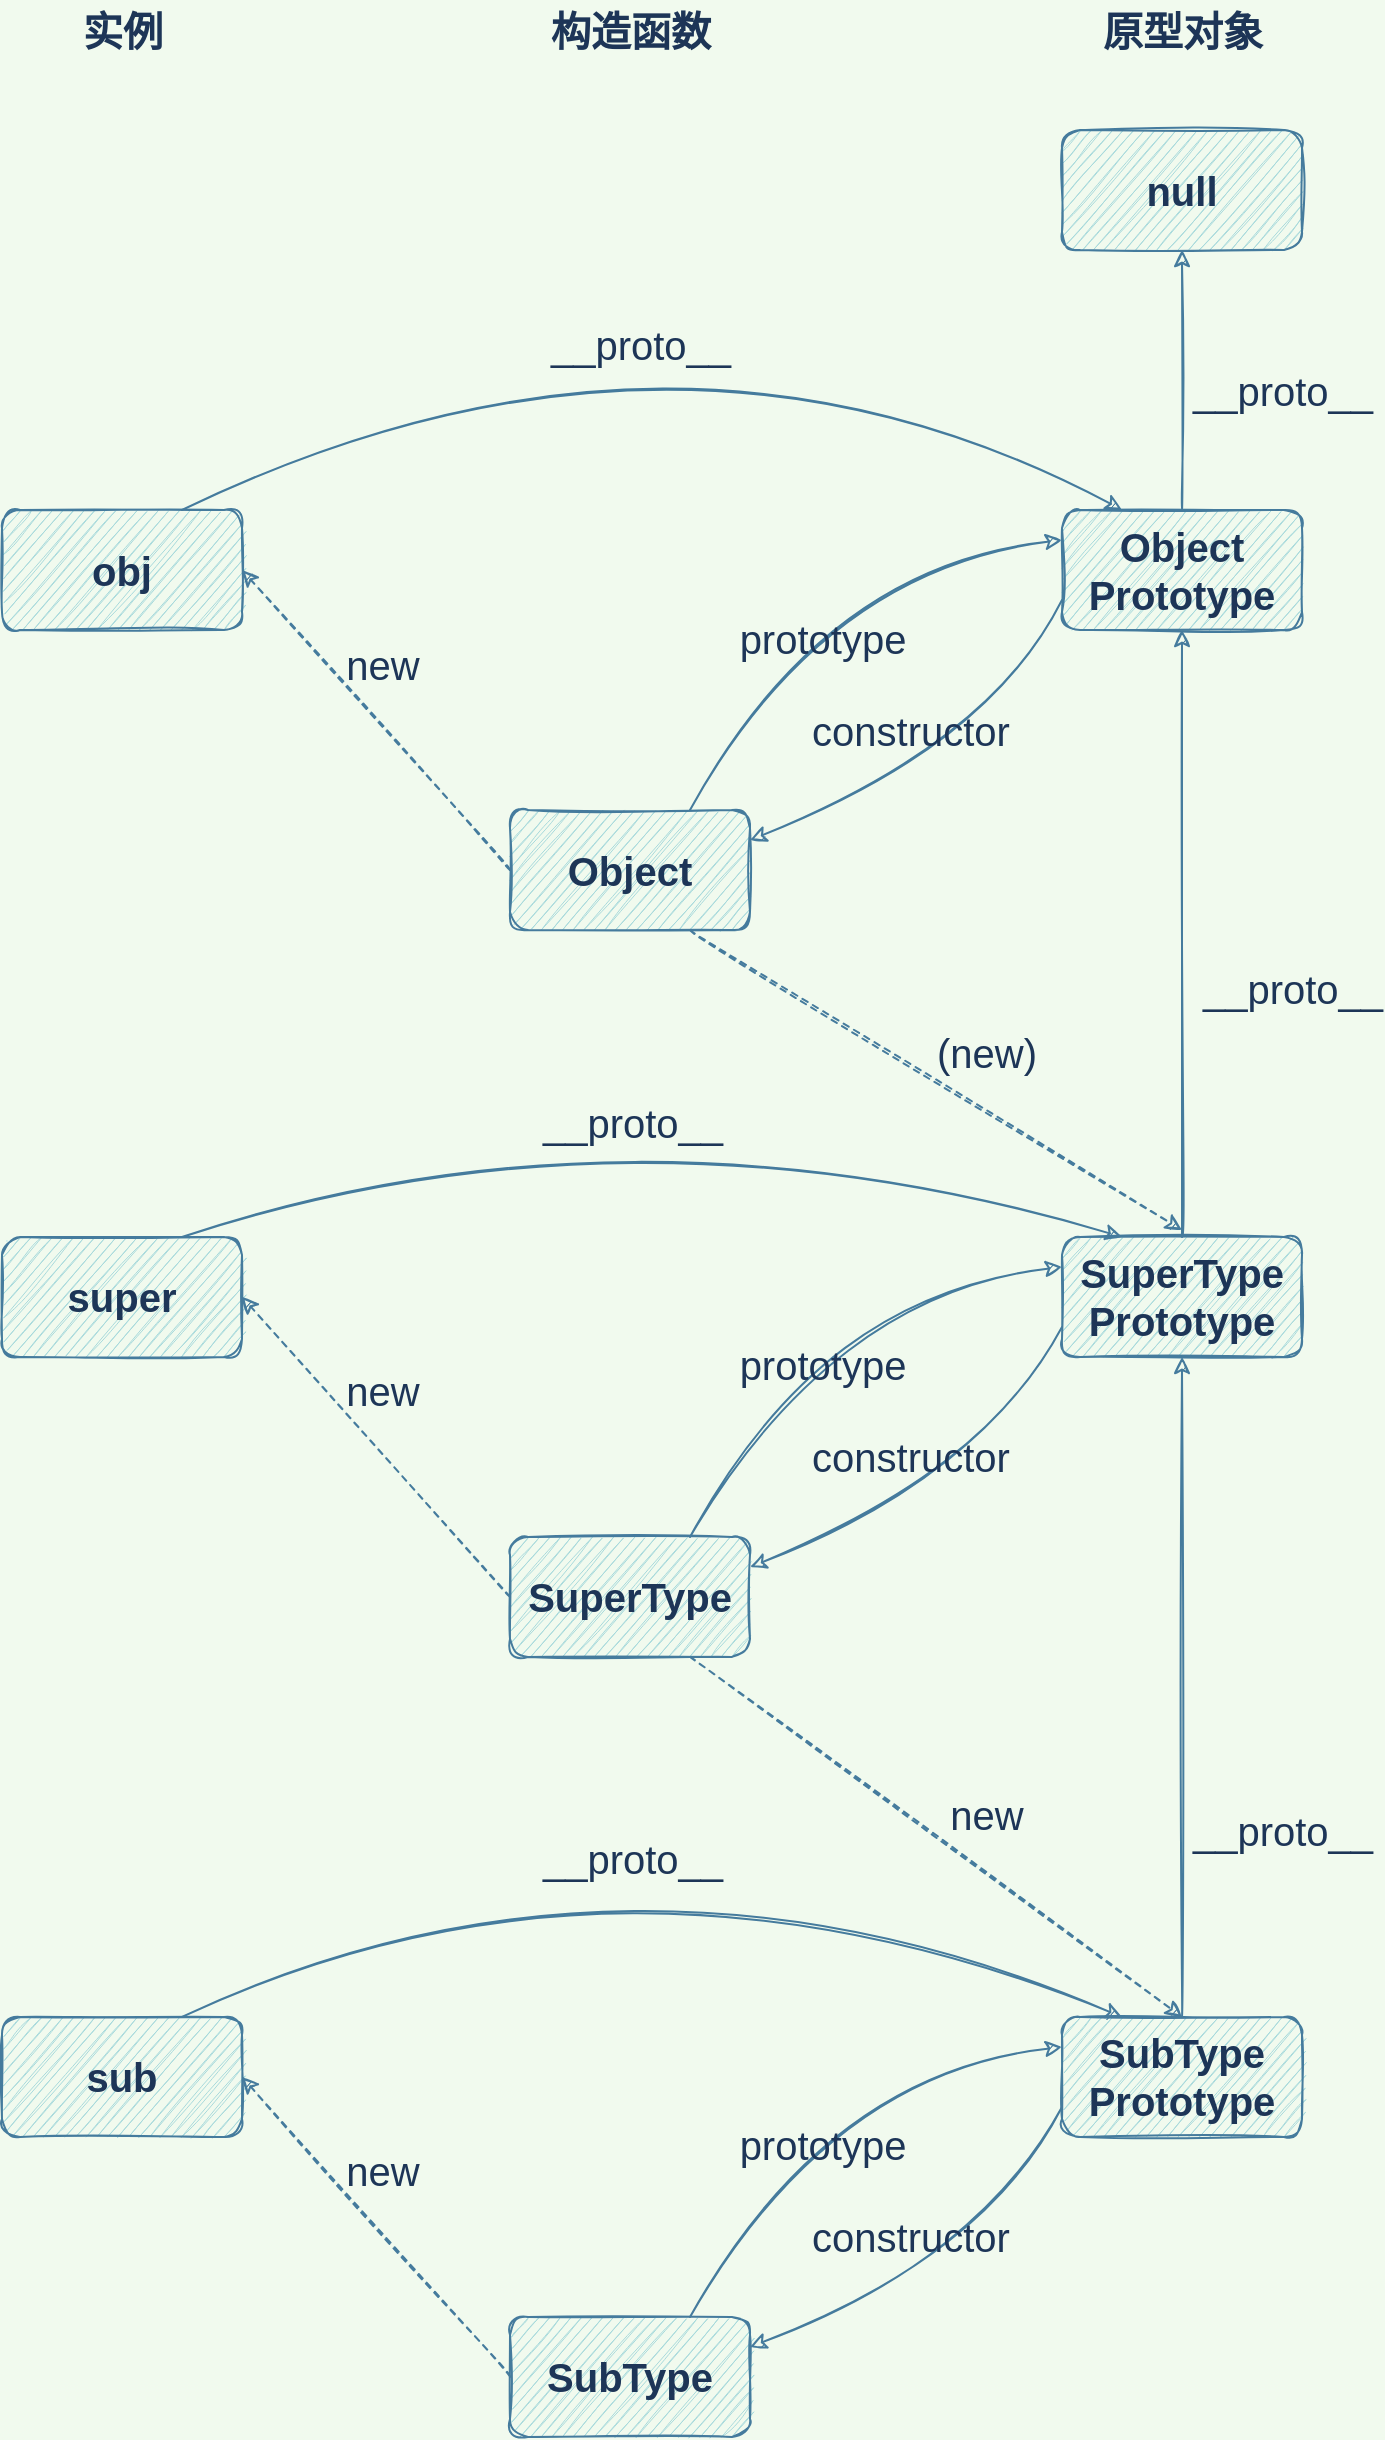 <mxfile version="14.2.9" type="dropbox"><diagram id="B0ddarkSCNtASzivR3se" name="第 1 页"><mxGraphModel dx="946" dy="646" grid="1" gridSize="10" guides="1" tooltips="1" connect="1" arrows="1" fold="1" page="1" pageScale="1" pageWidth="827" pageHeight="2069" background="#F1FAEE" math="0" shadow="0"><root><mxCell id="0"/><mxCell id="1" parent="0"/><mxCell id="anvt8YzbZgSC5yBPMMVC-6" value="&lt;font face=&quot;Comic Sans MS&quot; style=&quot;font-size: 20px;&quot;&gt;实例&lt;/font&gt;" style="text;html=1;resizable=0;autosize=1;align=center;verticalAlign=middle;points=[];fillColor=none;strokeColor=none;fontStyle=1;labelBackgroundColor=none;horizontal=1;fontSize=20;fontColor=#1D3557;sketch=1;rounded=1;" parent="1" vertex="1"><mxGeometry x="80" y="65" width="60" height="30" as="geometry"/></mxCell><mxCell id="anvt8YzbZgSC5yBPMMVC-7" value="&lt;font face=&quot;Comic Sans MS&quot; style=&quot;font-size: 20px&quot;&gt;构造函数&lt;/font&gt;" style="text;html=1;resizable=0;autosize=1;align=center;verticalAlign=middle;points=[];fillColor=none;strokeColor=none;fontStyle=1;labelBackgroundColor=none;horizontal=1;fontSize=20;fontColor=#1D3557;sketch=1;rounded=1;" parent="1" vertex="1"><mxGeometry x="314" y="65" width="100" height="30" as="geometry"/></mxCell><mxCell id="anvt8YzbZgSC5yBPMMVC-8" value="&lt;font face=&quot;Comic Sans MS&quot; style=&quot;font-size: 20px&quot;&gt;原型对象&lt;/font&gt;" style="text;html=1;resizable=0;autosize=1;align=center;verticalAlign=middle;points=[];fillColor=none;strokeColor=none;fontStyle=1;labelBackgroundColor=none;horizontal=1;fontSize=20;fontColor=#1D3557;sketch=1;rounded=1;" parent="1" vertex="1"><mxGeometry x="590" y="65" width="100" height="30" as="geometry"/></mxCell><mxCell id="anvt8YzbZgSC5yBPMMVC-9" value="obj" style="whiteSpace=wrap;html=1;labelBackgroundColor=none;fontSize=20;align=center;fillColor=#A8DADC;strokeColor=#457B9D;fontColor=#1D3557;sketch=1;rounded=1;fontStyle=1" parent="1" vertex="1"><mxGeometry x="50" y="320" width="120" height="60" as="geometry"/></mxCell><mxCell id="anvt8YzbZgSC5yBPMMVC-10" value="Object" style="whiteSpace=wrap;html=1;labelBackgroundColor=none;fontSize=20;fillColor=#A8DADC;strokeColor=#457B9D;fontColor=#1D3557;sketch=1;rounded=1;fontStyle=1" parent="1" vertex="1"><mxGeometry x="304" y="470" width="120" height="60" as="geometry"/></mxCell><mxCell id="anvt8YzbZgSC5yBPMMVC-14" value="Object Prototype" style="whiteSpace=wrap;html=1;labelBackgroundColor=none;fontSize=20;fillColor=#A8DADC;strokeColor=#457B9D;fontColor=#1D3557;sketch=1;rounded=1;fontStyle=1" parent="1" vertex="1"><mxGeometry x="580" y="320" width="120" height="60" as="geometry"/></mxCell><mxCell id="anvt8YzbZgSC5yBPMMVC-19" value="" style="endArrow=classic;html=1;fontSize=20;exitX=0.75;exitY=0;exitDx=0;exitDy=0;strokeColor=#457B9D;fontColor=#1D3557;entryX=0;entryY=0.25;entryDx=0;entryDy=0;labelBackgroundColor=#F1FAEE;sketch=1;curved=1;" parent="1" source="anvt8YzbZgSC5yBPMMVC-10" target="anvt8YzbZgSC5yBPMMVC-14" edge="1"><mxGeometry width="50" height="50" relative="1" as="geometry"><mxPoint x="440" y="350" as="sourcePoint"/><mxPoint x="440" y="440" as="targetPoint"/><Array as="points"><mxPoint x="460" y="350"/></Array></mxGeometry></mxCell><mxCell id="anvt8YzbZgSC5yBPMMVC-33" value="prototype" style="edgeLabel;html=1;align=center;verticalAlign=middle;resizable=0;points=[];fontSize=20;fontColor=#1D3557;labelBackgroundColor=none;" parent="anvt8YzbZgSC5yBPMMVC-19" vertex="1" connectable="0"><mxGeometry x="-0.308" y="-8" relative="1" as="geometry"><mxPoint x="15.84" y="-12.52" as="offset"/></mxGeometry></mxCell><mxCell id="anvt8YzbZgSC5yBPMMVC-30" value="" style="endArrow=classic;html=1;fontSize=20;exitX=0;exitY=0.75;exitDx=0;exitDy=0;strokeColor=#457B9D;fontColor=#1D3557;entryX=1;entryY=0.25;entryDx=0;entryDy=0;labelBackgroundColor=#F1FAEE;sketch=1;curved=1;" parent="1" source="anvt8YzbZgSC5yBPMMVC-14" target="anvt8YzbZgSC5yBPMMVC-10" edge="1"><mxGeometry width="50" height="50" relative="1" as="geometry"><mxPoint x="640" y="315" as="sourcePoint"/><mxPoint x="350" y="315" as="targetPoint"/><Array as="points"><mxPoint x="540" y="440"/></Array></mxGeometry></mxCell><mxCell id="anvt8YzbZgSC5yBPMMVC-34" value="constructor" style="edgeLabel;html=1;align=center;verticalAlign=middle;resizable=0;points=[];fontSize=20;fontColor=#1D3557;labelBackgroundColor=none;" parent="anvt8YzbZgSC5yBPMMVC-30" vertex="1" connectable="0"><mxGeometry x="0.199" y="-5" relative="1" as="geometry"><mxPoint x="2.92" y="-20.58" as="offset"/></mxGeometry></mxCell><mxCell id="anvt8YzbZgSC5yBPMMVC-31" value="null" style="whiteSpace=wrap;html=1;strokeColor=#457B9D;fillColor=#A8DADC;fontColor=#1D3557;sketch=1;rounded=1;fontSize=20;fontStyle=1" parent="1" vertex="1"><mxGeometry x="580" y="130" width="120" height="60" as="geometry"/></mxCell><mxCell id="anvt8YzbZgSC5yBPMMVC-32" value="" style="endArrow=classic;html=1;fontSize=20;exitX=0.5;exitY=0;exitDx=0;exitDy=0;strokeColor=#457B9D;fontColor=#1D3557;entryX=0.5;entryY=1;entryDx=0;entryDy=0;labelBackgroundColor=#F1FAEE;sketch=1;curved=1;" parent="1" source="anvt8YzbZgSC5yBPMMVC-14" target="anvt8YzbZgSC5yBPMMVC-31" edge="1"><mxGeometry width="50" height="50" relative="1" as="geometry"><mxPoint x="630" y="255" as="sourcePoint"/><mxPoint x="720" y="255" as="targetPoint"/><Array as="points"/></mxGeometry></mxCell><mxCell id="anvt8YzbZgSC5yBPMMVC-35" value="__proto__" style="edgeLabel;html=1;align=center;verticalAlign=middle;resizable=0;points=[];fontSize=20;fontColor=#1D3557;labelBackgroundColor=none;" parent="anvt8YzbZgSC5yBPMMVC-32" vertex="1" connectable="0"><mxGeometry x="0.108" y="1" relative="1" as="geometry"><mxPoint x="51" y="12" as="offset"/></mxGeometry></mxCell><mxCell id="anvt8YzbZgSC5yBPMMVC-43" value="" style="endArrow=classic;html=1;fontSize=20;exitX=0.5;exitY=0;exitDx=0;exitDy=0;strokeColor=#457B9D;fontColor=#1D3557;entryX=0.5;entryY=1;entryDx=0;entryDy=0;labelBackgroundColor=#F1FAEE;sketch=1;curved=1;" parent="1" source="anvt8YzbZgSC5yBPMMVC-92" target="anvt8YzbZgSC5yBPMMVC-14" edge="1"><mxGeometry width="50" height="50" relative="1" as="geometry"><mxPoint x="640" y="550" as="sourcePoint"/><mxPoint x="660" y="390" as="targetPoint"/><Array as="points"/></mxGeometry></mxCell><mxCell id="anvt8YzbZgSC5yBPMMVC-45" value="" style="endArrow=classic;html=1;fontSize=20;strokeColor=#457B9D;fontColor=#1D3557;labelBackgroundColor=#F1FAEE;sketch=1;curved=1;exitX=0;exitY=0.5;exitDx=0;exitDy=0;entryX=1;entryY=0.5;entryDx=0;entryDy=0;dashed=1;" parent="1" source="anvt8YzbZgSC5yBPMMVC-10" target="anvt8YzbZgSC5yBPMMVC-9" edge="1"><mxGeometry width="50" height="50" relative="1" as="geometry"><mxPoint x="290" y="410" as="sourcePoint"/><mxPoint x="180" y="360" as="targetPoint"/><Array as="points"/></mxGeometry></mxCell><mxCell id="anvt8YzbZgSC5yBPMMVC-46" value="new" style="edgeLabel;html=1;align=center;verticalAlign=middle;resizable=0;points=[];fontSize=20;fontColor=#1D3557;labelBackgroundColor=none;" parent="anvt8YzbZgSC5yBPMMVC-45" vertex="1" connectable="0"><mxGeometry x="0.108" y="1" relative="1" as="geometry"><mxPoint x="11" y="-21" as="offset"/></mxGeometry></mxCell><mxCell id="anvt8YzbZgSC5yBPMMVC-49" value="" style="endArrow=classic;html=1;fontSize=20;exitX=0.75;exitY=0;exitDx=0;exitDy=0;strokeColor=#457B9D;fontColor=#1D3557;entryX=0.25;entryY=0;entryDx=0;entryDy=0;labelBackgroundColor=#F1FAEE;sketch=1;curved=1;" parent="1" source="anvt8YzbZgSC5yBPMMVC-9" target="anvt8YzbZgSC5yBPMMVC-14" edge="1"><mxGeometry width="50" height="50" relative="1" as="geometry"><mxPoint x="130" y="320" as="sourcePoint"/><mxPoint x="600" y="320" as="targetPoint"/><Array as="points"><mxPoint x="390" y="200"/></Array></mxGeometry></mxCell><mxCell id="anvt8YzbZgSC5yBPMMVC-50" value="__proto__" style="edgeLabel;html=1;align=center;verticalAlign=middle;resizable=0;points=[];fontSize=20;fontColor=#1D3557;labelBackgroundColor=none;" parent="anvt8YzbZgSC5yBPMMVC-49" vertex="1" connectable="0"><mxGeometry x="-0.308" y="-8" relative="1" as="geometry"><mxPoint x="60.78" y="-11.77" as="offset"/></mxGeometry></mxCell><mxCell id="anvt8YzbZgSC5yBPMMVC-66" value="__proto__" style="edgeLabel;html=1;align=center;verticalAlign=middle;resizable=0;points=[];fontSize=20;fontColor=#1D3557;labelBackgroundColor=none;" parent="1" vertex="1" connectable="0"><mxGeometry x="670" y="560" as="geometry"><mxPoint x="25" y="-1" as="offset"/></mxGeometry></mxCell><mxCell id="anvt8YzbZgSC5yBPMMVC-90" value="super" style="whiteSpace=wrap;html=1;labelBackgroundColor=none;fontSize=20;align=center;fillColor=#A8DADC;strokeColor=#457B9D;fontColor=#1D3557;sketch=1;rounded=1;fontStyle=1" parent="1" vertex="1"><mxGeometry x="50" y="683.47" width="120" height="60" as="geometry"/></mxCell><mxCell id="anvt8YzbZgSC5yBPMMVC-91" value="SuperType" style="whiteSpace=wrap;html=1;labelBackgroundColor=none;fontSize=20;fillColor=#A8DADC;strokeColor=#457B9D;fontColor=#1D3557;sketch=1;rounded=1;fontStyle=1" parent="1" vertex="1"><mxGeometry x="304" y="833.47" width="120" height="60" as="geometry"/></mxCell><mxCell id="anvt8YzbZgSC5yBPMMVC-92" value="SuperType Prototype" style="whiteSpace=wrap;html=1;labelBackgroundColor=none;fontSize=20;fillColor=#A8DADC;strokeColor=#457B9D;fontColor=#1D3557;sketch=1;rounded=1;fontStyle=1" parent="1" vertex="1"><mxGeometry x="580" y="683.47" width="120" height="60" as="geometry"/></mxCell><mxCell id="anvt8YzbZgSC5yBPMMVC-93" value="" style="endArrow=classic;html=1;fontSize=20;exitX=0.75;exitY=0;exitDx=0;exitDy=0;strokeColor=#457B9D;fontColor=#1D3557;entryX=0;entryY=0.25;entryDx=0;entryDy=0;labelBackgroundColor=#F1FAEE;sketch=1;curved=1;" parent="1" source="anvt8YzbZgSC5yBPMMVC-91" target="anvt8YzbZgSC5yBPMMVC-92" edge="1"><mxGeometry width="50" height="50" relative="1" as="geometry"><mxPoint x="440" y="713.47" as="sourcePoint"/><mxPoint x="440" y="803.47" as="targetPoint"/><Array as="points"><mxPoint x="460" y="713.47"/></Array></mxGeometry></mxCell><mxCell id="anvt8YzbZgSC5yBPMMVC-94" value="prototype" style="edgeLabel;html=1;align=center;verticalAlign=middle;resizable=0;points=[];fontSize=20;fontColor=#1D3557;labelBackgroundColor=none;" parent="anvt8YzbZgSC5yBPMMVC-93" vertex="1" connectable="0"><mxGeometry x="-0.308" y="-8" relative="1" as="geometry"><mxPoint x="15.84" y="-12.52" as="offset"/></mxGeometry></mxCell><mxCell id="anvt8YzbZgSC5yBPMMVC-95" value="" style="endArrow=classic;html=1;fontSize=20;exitX=0;exitY=0.75;exitDx=0;exitDy=0;strokeColor=#457B9D;fontColor=#1D3557;entryX=1;entryY=0.25;entryDx=0;entryDy=0;labelBackgroundColor=#F1FAEE;sketch=1;curved=1;" parent="1" source="anvt8YzbZgSC5yBPMMVC-92" target="anvt8YzbZgSC5yBPMMVC-91" edge="1"><mxGeometry width="50" height="50" relative="1" as="geometry"><mxPoint x="640" y="678.47" as="sourcePoint"/><mxPoint x="350" y="678.47" as="targetPoint"/><Array as="points"><mxPoint x="540" y="803.47"/></Array></mxGeometry></mxCell><mxCell id="anvt8YzbZgSC5yBPMMVC-96" value="constructor" style="edgeLabel;html=1;align=center;verticalAlign=middle;resizable=0;points=[];fontSize=20;fontColor=#1D3557;labelBackgroundColor=none;" parent="anvt8YzbZgSC5yBPMMVC-95" vertex="1" connectable="0"><mxGeometry x="0.199" y="-5" relative="1" as="geometry"><mxPoint x="2.92" y="-20.58" as="offset"/></mxGeometry></mxCell><mxCell id="anvt8YzbZgSC5yBPMMVC-98" value="" style="endArrow=classic;html=1;fontSize=20;exitX=0.5;exitY=0;exitDx=0;exitDy=0;strokeColor=#457B9D;fontColor=#1D3557;entryX=0.5;entryY=1;entryDx=0;entryDy=0;labelBackgroundColor=#F1FAEE;sketch=1;curved=1;" parent="1" source="anvt8YzbZgSC5yBPMMVC-105" target="anvt8YzbZgSC5yBPMMVC-92" edge="1"><mxGeometry width="50" height="50" relative="1" as="geometry"><mxPoint x="640" y="913.47" as="sourcePoint"/><mxPoint x="660" y="753.47" as="targetPoint"/><Array as="points"/></mxGeometry></mxCell><mxCell id="anvt8YzbZgSC5yBPMMVC-99" value="" style="endArrow=classic;html=1;fontSize=20;strokeColor=#457B9D;fontColor=#1D3557;labelBackgroundColor=#F1FAEE;sketch=1;curved=1;exitX=0;exitY=0.5;exitDx=0;exitDy=0;entryX=1;entryY=0.5;entryDx=0;entryDy=0;dashed=1;" parent="1" source="anvt8YzbZgSC5yBPMMVC-91" target="anvt8YzbZgSC5yBPMMVC-90" edge="1"><mxGeometry width="50" height="50" relative="1" as="geometry"><mxPoint x="290" y="773.47" as="sourcePoint"/><mxPoint x="180" y="723.47" as="targetPoint"/><Array as="points"/></mxGeometry></mxCell><mxCell id="anvt8YzbZgSC5yBPMMVC-100" value="new" style="edgeLabel;html=1;align=center;verticalAlign=middle;resizable=0;points=[];fontSize=20;fontColor=#1D3557;labelBackgroundColor=none;" parent="anvt8YzbZgSC5yBPMMVC-99" vertex="1" connectable="0"><mxGeometry x="0.108" y="1" relative="1" as="geometry"><mxPoint x="11" y="-21" as="offset"/></mxGeometry></mxCell><mxCell id="anvt8YzbZgSC5yBPMMVC-102" value="__proto__" style="edgeLabel;html=1;align=center;verticalAlign=middle;resizable=0;points=[];fontSize=20;fontColor=#1D3557;labelBackgroundColor=none;" parent="1" vertex="1" connectable="0"><mxGeometry x="690" y="980" as="geometry"/></mxCell><mxCell id="anvt8YzbZgSC5yBPMMVC-103" value="sub" style="whiteSpace=wrap;html=1;labelBackgroundColor=none;fontSize=20;align=center;fillColor=#A8DADC;strokeColor=#457B9D;fontColor=#1D3557;sketch=1;rounded=1;fontStyle=1" parent="1" vertex="1"><mxGeometry x="50" y="1073.47" width="120" height="60" as="geometry"/></mxCell><mxCell id="anvt8YzbZgSC5yBPMMVC-104" value="SubType" style="whiteSpace=wrap;html=1;labelBackgroundColor=none;fontSize=20;fillColor=#A8DADC;strokeColor=#457B9D;fontColor=#1D3557;sketch=1;rounded=1;fontStyle=1" parent="1" vertex="1"><mxGeometry x="304" y="1223.47" width="120" height="60" as="geometry"/></mxCell><mxCell id="anvt8YzbZgSC5yBPMMVC-105" value="SubType Prototype" style="whiteSpace=wrap;html=1;labelBackgroundColor=none;fontSize=20;fillColor=#A8DADC;strokeColor=#457B9D;fontColor=#1D3557;sketch=1;rounded=1;fontStyle=1" parent="1" vertex="1"><mxGeometry x="580" y="1073.47" width="120" height="60" as="geometry"/></mxCell><mxCell id="anvt8YzbZgSC5yBPMMVC-106" value="" style="endArrow=classic;html=1;fontSize=20;exitX=0.75;exitY=0;exitDx=0;exitDy=0;strokeColor=#457B9D;fontColor=#1D3557;entryX=0;entryY=0.25;entryDx=0;entryDy=0;labelBackgroundColor=#F1FAEE;sketch=1;curved=1;" parent="1" source="anvt8YzbZgSC5yBPMMVC-104" target="anvt8YzbZgSC5yBPMMVC-105" edge="1"><mxGeometry width="50" height="50" relative="1" as="geometry"><mxPoint x="440" y="1103.47" as="sourcePoint"/><mxPoint x="440" y="1193.47" as="targetPoint"/><Array as="points"><mxPoint x="460" y="1103.47"/></Array></mxGeometry></mxCell><mxCell id="anvt8YzbZgSC5yBPMMVC-107" value="prototype" style="edgeLabel;html=1;align=center;verticalAlign=middle;resizable=0;points=[];fontSize=20;fontColor=#1D3557;labelBackgroundColor=none;" parent="anvt8YzbZgSC5yBPMMVC-106" vertex="1" connectable="0"><mxGeometry x="-0.308" y="-8" relative="1" as="geometry"><mxPoint x="15.84" y="-12.52" as="offset"/></mxGeometry></mxCell><mxCell id="anvt8YzbZgSC5yBPMMVC-108" value="" style="endArrow=classic;html=1;fontSize=20;exitX=0;exitY=0.75;exitDx=0;exitDy=0;strokeColor=#457B9D;fontColor=#1D3557;entryX=1;entryY=0.25;entryDx=0;entryDy=0;labelBackgroundColor=#F1FAEE;sketch=1;curved=1;" parent="1" source="anvt8YzbZgSC5yBPMMVC-105" target="anvt8YzbZgSC5yBPMMVC-104" edge="1"><mxGeometry width="50" height="50" relative="1" as="geometry"><mxPoint x="640" y="1068.47" as="sourcePoint"/><mxPoint x="350" y="1068.47" as="targetPoint"/><Array as="points"><mxPoint x="540" y="1193.47"/></Array></mxGeometry></mxCell><mxCell id="anvt8YzbZgSC5yBPMMVC-109" value="constructor" style="edgeLabel;html=1;align=center;verticalAlign=middle;resizable=0;points=[];fontSize=20;fontColor=#1D3557;labelBackgroundColor=none;" parent="anvt8YzbZgSC5yBPMMVC-108" vertex="1" connectable="0"><mxGeometry x="0.199" y="-5" relative="1" as="geometry"><mxPoint x="2.92" y="-20.58" as="offset"/></mxGeometry></mxCell><mxCell id="anvt8YzbZgSC5yBPMMVC-112" value="" style="endArrow=classic;html=1;fontSize=20;strokeColor=#457B9D;fontColor=#1D3557;labelBackgroundColor=#F1FAEE;sketch=1;curved=1;exitX=0;exitY=0.5;exitDx=0;exitDy=0;entryX=1;entryY=0.5;entryDx=0;entryDy=0;dashed=1;" parent="1" source="anvt8YzbZgSC5yBPMMVC-104" target="anvt8YzbZgSC5yBPMMVC-103" edge="1"><mxGeometry width="50" height="50" relative="1" as="geometry"><mxPoint x="290" y="1163.47" as="sourcePoint"/><mxPoint x="180" y="1113.47" as="targetPoint"/><Array as="points"/></mxGeometry></mxCell><mxCell id="anvt8YzbZgSC5yBPMMVC-113" value="new" style="edgeLabel;html=1;align=center;verticalAlign=middle;resizable=0;points=[];fontSize=20;fontColor=#1D3557;labelBackgroundColor=none;" parent="anvt8YzbZgSC5yBPMMVC-112" vertex="1" connectable="0"><mxGeometry x="0.108" y="1" relative="1" as="geometry"><mxPoint x="11" y="-21" as="offset"/></mxGeometry></mxCell><mxCell id="anvt8YzbZgSC5yBPMMVC-116" value="" style="endArrow=classic;html=1;fontSize=20;exitX=0.75;exitY=0;exitDx=0;exitDy=0;strokeColor=#457B9D;fontColor=#1D3557;entryX=0.25;entryY=0;entryDx=0;entryDy=0;labelBackgroundColor=#F1FAEE;sketch=1;curved=1;" parent="1" source="anvt8YzbZgSC5yBPMMVC-90" target="anvt8YzbZgSC5yBPMMVC-92" edge="1"><mxGeometry width="50" height="50" relative="1" as="geometry"><mxPoint x="129" y="660" as="sourcePoint"/><mxPoint x="599" y="660" as="targetPoint"/><Array as="points"><mxPoint x="360" y="610"/></Array></mxGeometry></mxCell><mxCell id="anvt8YzbZgSC5yBPMMVC-117" value="__proto__" style="edgeLabel;html=1;align=center;verticalAlign=middle;resizable=0;points=[];fontSize=20;fontColor=#1D3557;labelBackgroundColor=none;" parent="anvt8YzbZgSC5yBPMMVC-116" vertex="1" connectable="0"><mxGeometry x="-0.308" y="-8" relative="1" as="geometry"><mxPoint x="60.78" y="-11.77" as="offset"/></mxGeometry></mxCell><mxCell id="anvt8YzbZgSC5yBPMMVC-118" value="" style="endArrow=classic;html=1;fontSize=20;exitX=0.75;exitY=0;exitDx=0;exitDy=0;strokeColor=#457B9D;fontColor=#1D3557;entryX=0.25;entryY=0;entryDx=0;entryDy=0;labelBackgroundColor=#F1FAEE;sketch=1;curved=1;" parent="1" source="anvt8YzbZgSC5yBPMMVC-103" target="anvt8YzbZgSC5yBPMMVC-105" edge="1"><mxGeometry width="50" height="50" relative="1" as="geometry"><mxPoint x="160" y="1060" as="sourcePoint"/><mxPoint x="630" y="1060" as="targetPoint"/><Array as="points"><mxPoint x="360" y="970"/></Array></mxGeometry></mxCell><mxCell id="anvt8YzbZgSC5yBPMMVC-119" value="__proto__" style="edgeLabel;html=1;align=center;verticalAlign=middle;resizable=0;points=[];fontSize=20;fontColor=#1D3557;labelBackgroundColor=none;" parent="anvt8YzbZgSC5yBPMMVC-118" vertex="1" connectable="0"><mxGeometry x="-0.308" y="-8" relative="1" as="geometry"><mxPoint x="60.78" y="-11.77" as="offset"/></mxGeometry></mxCell><mxCell id="anvt8YzbZgSC5yBPMMVC-120" value="" style="endArrow=classic;html=1;fontSize=20;strokeColor=#457B9D;fontColor=#1D3557;labelBackgroundColor=#F1FAEE;sketch=1;curved=1;exitX=0.75;exitY=1;exitDx=0;exitDy=0;entryX=0.5;entryY=0;entryDx=0;entryDy=0;dashed=1;" parent="1" source="anvt8YzbZgSC5yBPMMVC-91" target="anvt8YzbZgSC5yBPMMVC-105" edge="1"><mxGeometry width="50" height="50" relative="1" as="geometry"><mxPoint x="614" y="990" as="sourcePoint"/><mxPoint x="480" y="840" as="targetPoint"/><Array as="points"/></mxGeometry></mxCell><mxCell id="anvt8YzbZgSC5yBPMMVC-121" value="new" style="edgeLabel;html=1;align=center;verticalAlign=middle;resizable=0;points=[];fontSize=20;fontColor=#1D3557;labelBackgroundColor=none;" parent="anvt8YzbZgSC5yBPMMVC-120" vertex="1" connectable="0"><mxGeometry x="0.108" y="1" relative="1" as="geometry"><mxPoint x="11" y="-21" as="offset"/></mxGeometry></mxCell><mxCell id="anvt8YzbZgSC5yBPMMVC-124" value="" style="endArrow=classic;html=1;fontSize=20;strokeColor=#457B9D;fontColor=#1D3557;labelBackgroundColor=#F1FAEE;sketch=1;curved=1;exitX=0.75;exitY=1;exitDx=0;exitDy=0;dashed=1;" parent="1" source="anvt8YzbZgSC5yBPMMVC-10" edge="1"><mxGeometry width="50" height="50" relative="1" as="geometry"><mxPoint x="674" y="630" as="sourcePoint"/><mxPoint x="640" y="680" as="targetPoint"/><Array as="points"/></mxGeometry></mxCell><mxCell id="anvt8YzbZgSC5yBPMMVC-125" value="(new)" style="edgeLabel;html=1;align=center;verticalAlign=middle;resizable=0;points=[];fontSize=20;fontColor=#1D3557;labelBackgroundColor=none;" parent="anvt8YzbZgSC5yBPMMVC-124" vertex="1" connectable="0"><mxGeometry x="0.108" y="1" relative="1" as="geometry"><mxPoint x="11" y="-21" as="offset"/></mxGeometry></mxCell></root></mxGraphModel></diagram></mxfile>
